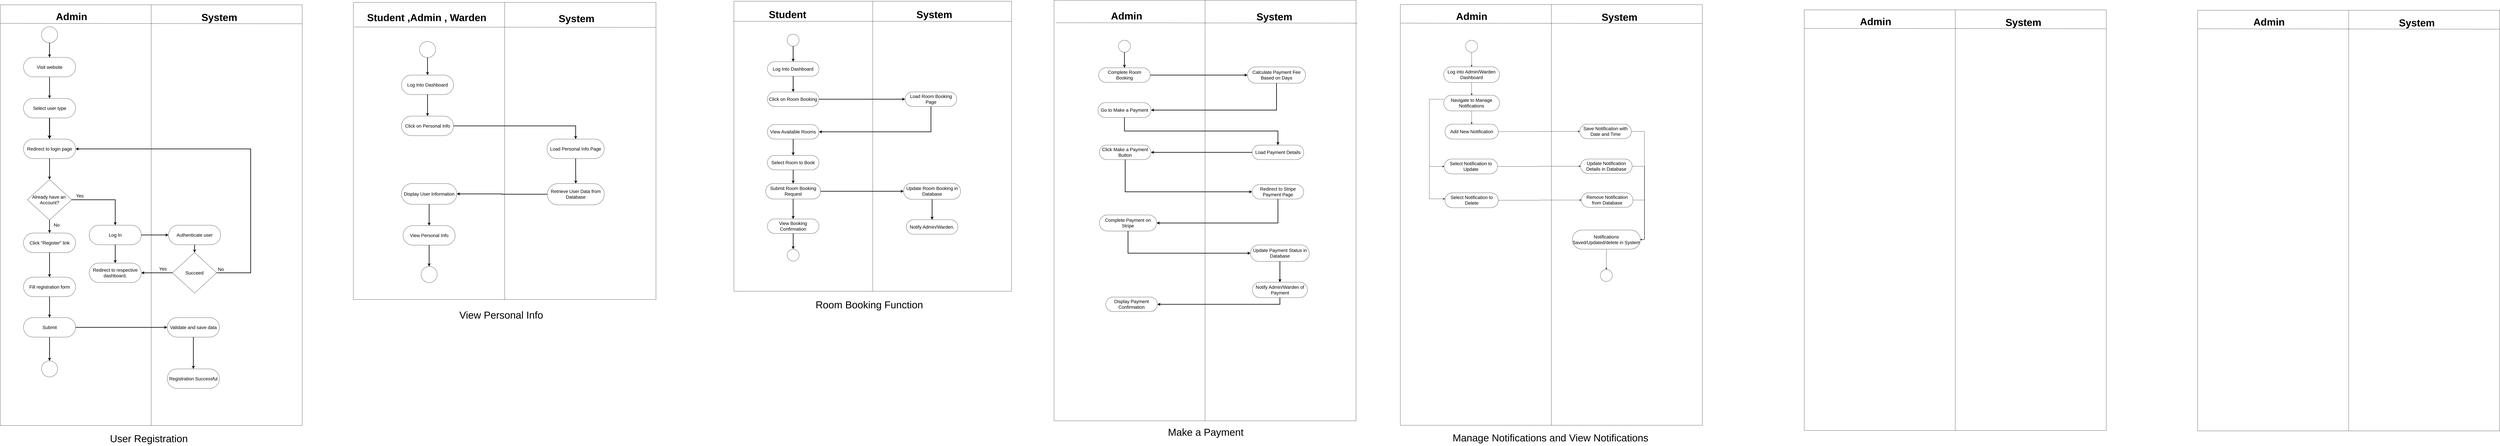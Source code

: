 <mxfile version="25.0.3">
  <diagram name="Page-1" id="a8UAsYUJJ_rxlhREEHtc">
    <mxGraphModel dx="2509" dy="1344" grid="0" gridSize="10" guides="1" tooltips="1" connect="1" arrows="1" fold="1" page="1" pageScale="1" pageWidth="2339" pageHeight="3300" math="0" shadow="0">
      <root>
        <mxCell id="0" />
        <mxCell id="1" parent="0" />
        <mxCell id="IPqHcb7CeHi4oXEtAHNm-1" value="" style="rounded=0;whiteSpace=wrap;html=1;" vertex="1" parent="1">
          <mxGeometry x="77" y="94" width="1500" height="2090" as="geometry" />
        </mxCell>
        <mxCell id="IPqHcb7CeHi4oXEtAHNm-18" style="edgeStyle=orthogonalEdgeStyle;rounded=0;orthogonalLoop=1;jettySize=auto;html=1;strokeWidth=3;" edge="1" parent="1" source="IPqHcb7CeHi4oXEtAHNm-6" target="IPqHcb7CeHi4oXEtAHNm-7">
          <mxGeometry relative="1" as="geometry" />
        </mxCell>
        <mxCell id="IPqHcb7CeHi4oXEtAHNm-6" value="" style="ellipse;whiteSpace=wrap;html=1;aspect=fixed;fillColor=#FFFFFF;" vertex="1" parent="1">
          <mxGeometry x="282" y="203" width="80" height="80" as="geometry" />
        </mxCell>
        <mxCell id="IPqHcb7CeHi4oXEtAHNm-19" style="edgeStyle=orthogonalEdgeStyle;rounded=0;orthogonalLoop=1;jettySize=auto;html=1;strokeWidth=3;" edge="1" parent="1" source="IPqHcb7CeHi4oXEtAHNm-7" target="IPqHcb7CeHi4oXEtAHNm-8">
          <mxGeometry relative="1" as="geometry" />
        </mxCell>
        <mxCell id="IPqHcb7CeHi4oXEtAHNm-7" value="&lt;font style=&quot;font-size: 23px;&quot;&gt;Visit website&lt;/font&gt;" style="html=1;dashed=0;whiteSpace=wrap;shape=mxgraph.dfd.start" vertex="1" parent="1">
          <mxGeometry x="192.67" y="355" width="258.67" height="97" as="geometry" />
        </mxCell>
        <mxCell id="IPqHcb7CeHi4oXEtAHNm-20" style="edgeStyle=orthogonalEdgeStyle;rounded=0;orthogonalLoop=1;jettySize=auto;html=1;strokeWidth=4;" edge="1" parent="1" source="IPqHcb7CeHi4oXEtAHNm-8" target="IPqHcb7CeHi4oXEtAHNm-9">
          <mxGeometry relative="1" as="geometry" />
        </mxCell>
        <mxCell id="IPqHcb7CeHi4oXEtAHNm-8" value="&lt;font style=&quot;font-size: 23px;&quot;&gt;Select user type&lt;/font&gt;" style="html=1;dashed=0;whiteSpace=wrap;shape=mxgraph.dfd.start" vertex="1" parent="1">
          <mxGeometry x="192.67" y="559" width="258.67" height="97" as="geometry" />
        </mxCell>
        <mxCell id="IPqHcb7CeHi4oXEtAHNm-27" style="edgeStyle=orthogonalEdgeStyle;rounded=0;orthogonalLoop=1;jettySize=auto;html=1;strokeWidth=3;" edge="1" parent="1" source="IPqHcb7CeHi4oXEtAHNm-9" target="IPqHcb7CeHi4oXEtAHNm-13">
          <mxGeometry relative="1" as="geometry" />
        </mxCell>
        <mxCell id="IPqHcb7CeHi4oXEtAHNm-9" value="&lt;font style=&quot;font-size: 23px;&quot;&gt;Redirect to login page&lt;/font&gt;" style="html=1;dashed=0;whiteSpace=wrap;shape=mxgraph.dfd.start" vertex="1" parent="1">
          <mxGeometry x="192.67" y="761" width="258.67" height="97" as="geometry" />
        </mxCell>
        <mxCell id="IPqHcb7CeHi4oXEtAHNm-28" style="edgeStyle=orthogonalEdgeStyle;rounded=0;orthogonalLoop=1;jettySize=auto;html=1;strokeWidth=3;" edge="1" parent="1" source="IPqHcb7CeHi4oXEtAHNm-10" target="IPqHcb7CeHi4oXEtAHNm-11">
          <mxGeometry relative="1" as="geometry" />
        </mxCell>
        <mxCell id="IPqHcb7CeHi4oXEtAHNm-10" value="&lt;font style=&quot;font-size: 23px;&quot;&gt;Click &quot;Register&quot; link&lt;/font&gt;" style="html=1;dashed=0;whiteSpace=wrap;shape=mxgraph.dfd.start" vertex="1" parent="1">
          <mxGeometry x="192.67" y="1228" width="258.67" height="97" as="geometry" />
        </mxCell>
        <mxCell id="IPqHcb7CeHi4oXEtAHNm-29" style="edgeStyle=orthogonalEdgeStyle;rounded=0;orthogonalLoop=1;jettySize=auto;html=1;strokeWidth=3;" edge="1" parent="1" source="IPqHcb7CeHi4oXEtAHNm-11" target="IPqHcb7CeHi4oXEtAHNm-12">
          <mxGeometry relative="1" as="geometry" />
        </mxCell>
        <mxCell id="IPqHcb7CeHi4oXEtAHNm-11" value="&lt;font style=&quot;font-size: 23px;&quot;&gt;Fill registration form&lt;/font&gt;" style="html=1;dashed=0;whiteSpace=wrap;shape=mxgraph.dfd.start" vertex="1" parent="1">
          <mxGeometry x="192.67" y="1447" width="258.67" height="97" as="geometry" />
        </mxCell>
        <mxCell id="IPqHcb7CeHi4oXEtAHNm-30" style="edgeStyle=orthogonalEdgeStyle;rounded=0;orthogonalLoop=1;jettySize=auto;html=1;strokeWidth=3;" edge="1" parent="1" source="IPqHcb7CeHi4oXEtAHNm-12" target="IPqHcb7CeHi4oXEtAHNm-14">
          <mxGeometry relative="1" as="geometry" />
        </mxCell>
        <mxCell id="IPqHcb7CeHi4oXEtAHNm-48" style="edgeStyle=orthogonalEdgeStyle;rounded=0;orthogonalLoop=1;jettySize=auto;html=1;strokeWidth=3;" edge="1" parent="1" source="IPqHcb7CeHi4oXEtAHNm-12" target="IPqHcb7CeHi4oXEtAHNm-47">
          <mxGeometry relative="1" as="geometry" />
        </mxCell>
        <mxCell id="IPqHcb7CeHi4oXEtAHNm-12" value="&lt;font style=&quot;font-size: 23px;&quot;&gt;Submit&lt;/font&gt;" style="html=1;dashed=0;whiteSpace=wrap;shape=mxgraph.dfd.start" vertex="1" parent="1">
          <mxGeometry x="192.67" y="1648" width="258.67" height="97" as="geometry" />
        </mxCell>
        <mxCell id="IPqHcb7CeHi4oXEtAHNm-25" style="edgeStyle=orthogonalEdgeStyle;rounded=0;orthogonalLoop=1;jettySize=auto;html=1;strokeWidth=3;" edge="1" parent="1" source="IPqHcb7CeHi4oXEtAHNm-13" target="IPqHcb7CeHi4oXEtAHNm-10">
          <mxGeometry relative="1" as="geometry" />
        </mxCell>
        <mxCell id="IPqHcb7CeHi4oXEtAHNm-13" value="&lt;font style=&quot;font-size: 23px;&quot;&gt;Already have an&amp;nbsp;&lt;/font&gt;&lt;div&gt;&lt;font style=&quot;font-size: 23px;&quot;&gt;Account?&lt;/font&gt;&lt;/div&gt;" style="rhombus;whiteSpace=wrap;html=1;" vertex="1" parent="1">
          <mxGeometry x="212.0" y="962" width="220" height="201" as="geometry" />
        </mxCell>
        <mxCell id="IPqHcb7CeHi4oXEtAHNm-32" style="edgeStyle=orthogonalEdgeStyle;rounded=0;orthogonalLoop=1;jettySize=auto;html=1;strokeWidth=3;" edge="1" parent="1" source="IPqHcb7CeHi4oXEtAHNm-14" target="IPqHcb7CeHi4oXEtAHNm-31">
          <mxGeometry relative="1" as="geometry" />
        </mxCell>
        <mxCell id="IPqHcb7CeHi4oXEtAHNm-14" value="&lt;font style=&quot;font-size: 23px;&quot;&gt;Validate and save data&lt;/font&gt;" style="html=1;dashed=0;whiteSpace=wrap;shape=mxgraph.dfd.start" vertex="1" parent="1">
          <mxGeometry x="907" y="1648" width="258.67" height="97" as="geometry" />
        </mxCell>
        <mxCell id="IPqHcb7CeHi4oXEtAHNm-39" style="edgeStyle=orthogonalEdgeStyle;rounded=0;orthogonalLoop=1;jettySize=auto;html=1;strokeWidth=3;" edge="1" parent="1" source="IPqHcb7CeHi4oXEtAHNm-16" target="IPqHcb7CeHi4oXEtAHNm-37">
          <mxGeometry relative="1" as="geometry">
            <Array as="points">
              <mxPoint x="1155" y="1280" />
              <mxPoint x="1121" y="1280" />
            </Array>
          </mxGeometry>
        </mxCell>
        <mxCell id="IPqHcb7CeHi4oXEtAHNm-16" value="&lt;font style=&quot;font-size: 23px;&quot;&gt;Authenticate user&lt;/font&gt;" style="html=1;dashed=0;whiteSpace=wrap;shape=mxgraph.dfd.start" vertex="1" parent="1">
          <mxGeometry x="913" y="1189" width="258.67" height="97" as="geometry" />
        </mxCell>
        <mxCell id="IPqHcb7CeHi4oXEtAHNm-17" value="&lt;font style=&quot;font-size: 23px;&quot;&gt;Redirect to respective dashboard.&lt;/font&gt;" style="html=1;dashed=0;whiteSpace=wrap;shape=mxgraph.dfd.start" vertex="1" parent="1">
          <mxGeometry x="519" y="1377" width="258.67" height="97" as="geometry" />
        </mxCell>
        <mxCell id="IPqHcb7CeHi4oXEtAHNm-34" style="edgeStyle=orthogonalEdgeStyle;rounded=0;orthogonalLoop=1;jettySize=auto;html=1;strokeWidth=3;" edge="1" parent="1" source="IPqHcb7CeHi4oXEtAHNm-23" target="IPqHcb7CeHi4oXEtAHNm-17">
          <mxGeometry relative="1" as="geometry" />
        </mxCell>
        <mxCell id="IPqHcb7CeHi4oXEtAHNm-35" style="edgeStyle=orthogonalEdgeStyle;rounded=0;orthogonalLoop=1;jettySize=auto;html=1;strokeWidth=3;" edge="1" parent="1" source="IPqHcb7CeHi4oXEtAHNm-23" target="IPqHcb7CeHi4oXEtAHNm-16">
          <mxGeometry relative="1" as="geometry" />
        </mxCell>
        <mxCell id="IPqHcb7CeHi4oXEtAHNm-23" value="&lt;font style=&quot;font-size: 23px;&quot;&gt;Log In&lt;/font&gt;" style="html=1;dashed=0;whiteSpace=wrap;shape=mxgraph.dfd.start" vertex="1" parent="1">
          <mxGeometry x="519" y="1189" width="258.67" height="97" as="geometry" />
        </mxCell>
        <mxCell id="IPqHcb7CeHi4oXEtAHNm-26" style="edgeStyle=orthogonalEdgeStyle;rounded=0;orthogonalLoop=1;jettySize=auto;html=1;entryX=0.5;entryY=0.5;entryDx=0;entryDy=-48.5;entryPerimeter=0;strokeWidth=3;" edge="1" parent="1" source="IPqHcb7CeHi4oXEtAHNm-13" target="IPqHcb7CeHi4oXEtAHNm-23">
          <mxGeometry relative="1" as="geometry" />
        </mxCell>
        <mxCell id="IPqHcb7CeHi4oXEtAHNm-31" value="&lt;font style=&quot;font-size: 23px;&quot;&gt;Registration Successful&lt;/font&gt;" style="html=1;dashed=0;whiteSpace=wrap;shape=mxgraph.dfd.start" vertex="1" parent="1">
          <mxGeometry x="907" y="1903" width="258.67" height="97" as="geometry" />
        </mxCell>
        <mxCell id="IPqHcb7CeHi4oXEtAHNm-38" style="edgeStyle=orthogonalEdgeStyle;rounded=0;orthogonalLoop=1;jettySize=auto;html=1;strokeWidth=3;" edge="1" parent="1" source="IPqHcb7CeHi4oXEtAHNm-37" target="IPqHcb7CeHi4oXEtAHNm-17">
          <mxGeometry relative="1" as="geometry" />
        </mxCell>
        <mxCell id="IPqHcb7CeHi4oXEtAHNm-37" value="&lt;font style=&quot;font-size: 23px;&quot;&gt;Succeed&lt;/font&gt;" style="rhombus;whiteSpace=wrap;html=1;" vertex="1" parent="1">
          <mxGeometry x="932.33" y="1325" width="220" height="201" as="geometry" />
        </mxCell>
        <mxCell id="IPqHcb7CeHi4oXEtAHNm-40" style="edgeStyle=orthogonalEdgeStyle;rounded=0;orthogonalLoop=1;jettySize=auto;html=1;strokeWidth=3;" edge="1" parent="1" source="IPqHcb7CeHi4oXEtAHNm-37" target="IPqHcb7CeHi4oXEtAHNm-9">
          <mxGeometry relative="1" as="geometry">
            <Array as="points">
              <mxPoint x="1321" y="1426" />
              <mxPoint x="1321" y="810" />
            </Array>
          </mxGeometry>
        </mxCell>
        <mxCell id="IPqHcb7CeHi4oXEtAHNm-42" value="" style="endArrow=none;html=1;rounded=0;exitX=0.5;exitY=1;exitDx=0;exitDy=0;entryX=0.5;entryY=0;entryDx=0;entryDy=0;" edge="1" parent="1" source="IPqHcb7CeHi4oXEtAHNm-1" target="IPqHcb7CeHi4oXEtAHNm-1">
          <mxGeometry width="50" height="50" relative="1" as="geometry">
            <mxPoint x="843" y="1076" as="sourcePoint" />
            <mxPoint x="893" y="1026" as="targetPoint" />
          </mxGeometry>
        </mxCell>
        <mxCell id="IPqHcb7CeHi4oXEtAHNm-45" value="&lt;font style=&quot;font-size: 50px;&quot;&gt;&lt;b&gt;Admin&lt;/b&gt;&lt;/font&gt;" style="text;html=1;align=center;verticalAlign=middle;resizable=0;points=[];autosize=1;strokeColor=none;fillColor=none;" vertex="1" parent="1">
          <mxGeometry x="344" y="116" width="174" height="72" as="geometry" />
        </mxCell>
        <mxCell id="IPqHcb7CeHi4oXEtAHNm-46" value="&lt;span style=&quot;font-size: 50px;&quot;&gt;&lt;b&gt;System&lt;/b&gt;&lt;/span&gt;" style="text;html=1;align=center;verticalAlign=middle;resizable=0;points=[];autosize=1;strokeColor=none;fillColor=none;" vertex="1" parent="1">
          <mxGeometry x="1067" y="120" width="196" height="72" as="geometry" />
        </mxCell>
        <mxCell id="IPqHcb7CeHi4oXEtAHNm-47" value="" style="ellipse;whiteSpace=wrap;html=1;aspect=fixed;fillColor=#FFFFFF;" vertex="1" parent="1">
          <mxGeometry x="282" y="1863" width="80" height="80" as="geometry" />
        </mxCell>
        <mxCell id="IPqHcb7CeHi4oXEtAHNm-50" value="" style="endArrow=none;html=1;rounded=0;" edge="1" parent="1">
          <mxGeometry width="50" height="50" relative="1" as="geometry">
            <mxPoint x="79" y="186" as="sourcePoint" />
            <mxPoint x="1576" y="188" as="targetPoint" />
          </mxGeometry>
        </mxCell>
        <mxCell id="IPqHcb7CeHi4oXEtAHNm-51" value="&lt;font style=&quot;font-size: 23px;&quot;&gt;Yes&lt;/font&gt;" style="text;html=1;align=center;verticalAlign=middle;resizable=0;points=[];autosize=1;strokeColor=none;fillColor=none;" vertex="1" parent="1">
          <mxGeometry x="444" y="1023" width="56" height="40" as="geometry" />
        </mxCell>
        <mxCell id="IPqHcb7CeHi4oXEtAHNm-52" value="&lt;span style=&quot;font-size: 23px;&quot;&gt;No&lt;/span&gt;" style="text;html=1;align=center;verticalAlign=middle;resizable=0;points=[];autosize=1;strokeColor=none;fillColor=none;" vertex="1" parent="1">
          <mxGeometry x="333" y="1168" width="47" height="40" as="geometry" />
        </mxCell>
        <mxCell id="IPqHcb7CeHi4oXEtAHNm-53" value="&lt;font style=&quot;font-size: 23px;&quot;&gt;Yes&lt;/font&gt;" style="text;html=1;align=center;verticalAlign=middle;resizable=0;points=[];autosize=1;strokeColor=none;fillColor=none;" vertex="1" parent="1">
          <mxGeometry x="857" y="1386" width="56" height="40" as="geometry" />
        </mxCell>
        <mxCell id="IPqHcb7CeHi4oXEtAHNm-54" value="&lt;span style=&quot;font-size: 23px;&quot;&gt;No&lt;/span&gt;" style="text;html=1;align=center;verticalAlign=middle;resizable=0;points=[];autosize=1;strokeColor=none;fillColor=none;" vertex="1" parent="1">
          <mxGeometry x="1149" y="1388" width="47" height="40" as="geometry" />
        </mxCell>
        <mxCell id="IPqHcb7CeHi4oXEtAHNm-63" value="" style="group" vertex="1" connectable="0" parent="1">
          <mxGeometry x="3638" y="87" width="1485" height="1552" as="geometry" />
        </mxCell>
        <mxCell id="IPqHcb7CeHi4oXEtAHNm-64" value="" style="rounded=0;whiteSpace=wrap;html=1;" vertex="1" parent="IPqHcb7CeHi4oXEtAHNm-63">
          <mxGeometry x="83" y="-11" width="1379" height="1441.22" as="geometry" />
        </mxCell>
        <mxCell id="IPqHcb7CeHi4oXEtAHNm-65" value="" style="endArrow=none;html=1;rounded=0;exitX=0.5;exitY=1;exitDx=0;exitDy=0;entryX=0.5;entryY=0;entryDx=0;entryDy=0;" edge="1" parent="IPqHcb7CeHi4oXEtAHNm-63" source="IPqHcb7CeHi4oXEtAHNm-64" target="IPqHcb7CeHi4oXEtAHNm-64">
          <mxGeometry width="50" height="50" relative="1" as="geometry">
            <mxPoint x="758.34" y="729.217" as="sourcePoint" />
            <mxPoint x="807.84" y="692.088" as="targetPoint" />
          </mxGeometry>
        </mxCell>
        <mxCell id="IPqHcb7CeHi4oXEtAHNm-66" value="&lt;span style=&quot;font-size: 50px;&quot;&gt;&lt;b&gt;Student&lt;/b&gt;&lt;/span&gt;" style="text;html=1;align=center;verticalAlign=middle;resizable=0;points=[];autosize=1;strokeColor=none;fillColor=none;" vertex="1" parent="IPqHcb7CeHi4oXEtAHNm-63">
          <mxGeometry x="247.35" y="19.311" width="204" height="72" as="geometry" />
        </mxCell>
        <mxCell id="IPqHcb7CeHi4oXEtAHNm-67" value="&lt;span style=&quot;font-size: 50px;&quot;&gt;&lt;b&gt;System&lt;/b&gt;&lt;/span&gt;" style="text;html=1;align=center;verticalAlign=middle;resizable=0;points=[];autosize=1;strokeColor=none;fillColor=none;" vertex="1" parent="IPqHcb7CeHi4oXEtAHNm-63">
          <mxGeometry x="980.1" y="19.307" width="196" height="72" as="geometry" />
        </mxCell>
        <mxCell id="IPqHcb7CeHi4oXEtAHNm-68" value="" style="endArrow=none;html=1;rounded=0;" edge="1" parent="IPqHcb7CeHi4oXEtAHNm-63">
          <mxGeometry width="50" height="50" relative="1" as="geometry">
            <mxPoint x="82" y="89" as="sourcePoint" />
            <mxPoint x="1461" y="89" as="targetPoint" />
          </mxGeometry>
        </mxCell>
        <mxCell id="IPqHcb7CeHi4oXEtAHNm-89" style="edgeStyle=orthogonalEdgeStyle;rounded=0;orthogonalLoop=1;jettySize=auto;html=1;strokeWidth=3;" edge="1" parent="IPqHcb7CeHi4oXEtAHNm-63" source="IPqHcb7CeHi4oXEtAHNm-87" target="IPqHcb7CeHi4oXEtAHNm-88">
          <mxGeometry relative="1" as="geometry" />
        </mxCell>
        <mxCell id="IPqHcb7CeHi4oXEtAHNm-87" value="" style="ellipse;whiteSpace=wrap;html=1;aspect=fixed;fillColor=#FFFFFF;" vertex="1" parent="IPqHcb7CeHi4oXEtAHNm-63">
          <mxGeometry x="347.49" y="152.972" width="59.407" height="59.407" as="geometry" />
        </mxCell>
        <mxCell id="IPqHcb7CeHi4oXEtAHNm-91" style="edgeStyle=orthogonalEdgeStyle;rounded=0;orthogonalLoop=1;jettySize=auto;html=1;strokeWidth=3;" edge="1" parent="IPqHcb7CeHi4oXEtAHNm-63" source="IPqHcb7CeHi4oXEtAHNm-88" target="IPqHcb7CeHi4oXEtAHNm-90">
          <mxGeometry relative="1" as="geometry" />
        </mxCell>
        <mxCell id="IPqHcb7CeHi4oXEtAHNm-88" value="&lt;font style=&quot;font-size: 23px;&quot;&gt;Log Into Dashboard&lt;/font&gt;" style="html=1;dashed=0;whiteSpace=wrap;shape=mxgraph.dfd.start" vertex="1" parent="IPqHcb7CeHi4oXEtAHNm-63">
          <mxGeometry x="249.332" y="289.608" width="256.083" height="72.031" as="geometry" />
        </mxCell>
        <mxCell id="IPqHcb7CeHi4oXEtAHNm-118" style="edgeStyle=orthogonalEdgeStyle;rounded=0;orthogonalLoop=1;jettySize=auto;html=1;strokeWidth=3;" edge="1" parent="IPqHcb7CeHi4oXEtAHNm-63" source="IPqHcb7CeHi4oXEtAHNm-90" target="IPqHcb7CeHi4oXEtAHNm-92">
          <mxGeometry relative="1" as="geometry" />
        </mxCell>
        <mxCell id="IPqHcb7CeHi4oXEtAHNm-90" value="&lt;font style=&quot;font-size: 23px;&quot;&gt;Click on Room Booking&lt;/font&gt;" style="html=1;dashed=0;whiteSpace=wrap;shape=mxgraph.dfd.start" vertex="1" parent="IPqHcb7CeHi4oXEtAHNm-63">
          <mxGeometry x="249.15" y="439.91" width="256.083" height="72.031" as="geometry" />
        </mxCell>
        <mxCell id="IPqHcb7CeHi4oXEtAHNm-119" style="edgeStyle=orthogonalEdgeStyle;rounded=0;orthogonalLoop=1;jettySize=auto;html=1;strokeWidth=3;" edge="1" parent="IPqHcb7CeHi4oXEtAHNm-63" source="IPqHcb7CeHi4oXEtAHNm-92" target="IPqHcb7CeHi4oXEtAHNm-94">
          <mxGeometry relative="1" as="geometry">
            <Array as="points">
              <mxPoint x="1062" y="638" />
            </Array>
          </mxGeometry>
        </mxCell>
        <mxCell id="IPqHcb7CeHi4oXEtAHNm-92" value="&lt;font style=&quot;font-size: 23px;&quot;&gt;Load Room Booking Page&lt;/font&gt;" style="html=1;dashed=0;whiteSpace=wrap;shape=mxgraph.dfd.start" vertex="1" parent="IPqHcb7CeHi4oXEtAHNm-63">
          <mxGeometry x="933.57" y="439.909" width="256.083" height="72.031" as="geometry" />
        </mxCell>
        <mxCell id="IPqHcb7CeHi4oXEtAHNm-122" style="edgeStyle=orthogonalEdgeStyle;rounded=0;orthogonalLoop=1;jettySize=auto;html=1;strokeWidth=3;" edge="1" parent="IPqHcb7CeHi4oXEtAHNm-63" source="IPqHcb7CeHi4oXEtAHNm-94" target="IPqHcb7CeHi4oXEtAHNm-95">
          <mxGeometry relative="1" as="geometry" />
        </mxCell>
        <mxCell id="IPqHcb7CeHi4oXEtAHNm-94" value="&lt;font style=&quot;font-size: 23px;&quot;&gt;View Available Rooms&lt;/font&gt;" style="html=1;dashed=0;whiteSpace=wrap;shape=mxgraph.dfd.start" vertex="1" parent="IPqHcb7CeHi4oXEtAHNm-63">
          <mxGeometry x="249.15" y="601.997" width="256.083" height="72.031" as="geometry" />
        </mxCell>
        <mxCell id="IPqHcb7CeHi4oXEtAHNm-123" style="edgeStyle=orthogonalEdgeStyle;rounded=0;orthogonalLoop=1;jettySize=auto;html=1;strokeWidth=3;" edge="1" parent="IPqHcb7CeHi4oXEtAHNm-63" source="IPqHcb7CeHi4oXEtAHNm-95" target="IPqHcb7CeHi4oXEtAHNm-111">
          <mxGeometry relative="1" as="geometry" />
        </mxCell>
        <mxCell id="IPqHcb7CeHi4oXEtAHNm-95" value="&lt;font style=&quot;font-size: 23px;&quot;&gt;Select Room to Book&lt;/font&gt;" style="html=1;dashed=0;whiteSpace=wrap;shape=mxgraph.dfd.start" vertex="1" parent="IPqHcb7CeHi4oXEtAHNm-63">
          <mxGeometry x="249.33" y="754.996" width="256.083" height="72.031" as="geometry" />
        </mxCell>
        <mxCell id="IPqHcb7CeHi4oXEtAHNm-124" style="edgeStyle=orthogonalEdgeStyle;rounded=0;orthogonalLoop=1;jettySize=auto;html=1;strokeWidth=3;" edge="1" parent="IPqHcb7CeHi4oXEtAHNm-63" source="IPqHcb7CeHi4oXEtAHNm-111" target="IPqHcb7CeHi4oXEtAHNm-112">
          <mxGeometry relative="1" as="geometry" />
        </mxCell>
        <mxCell id="IPqHcb7CeHi4oXEtAHNm-129" style="edgeStyle=orthogonalEdgeStyle;rounded=0;orthogonalLoop=1;jettySize=auto;html=1;strokeWidth=3;" edge="1" parent="IPqHcb7CeHi4oXEtAHNm-63" source="IPqHcb7CeHi4oXEtAHNm-111" target="IPqHcb7CeHi4oXEtAHNm-116">
          <mxGeometry relative="1" as="geometry" />
        </mxCell>
        <mxCell id="IPqHcb7CeHi4oXEtAHNm-111" value="&lt;font style=&quot;font-size: 23px;&quot;&gt;Submit Room Booking Request&lt;/font&gt;" style="html=1;dashed=0;whiteSpace=wrap;shape=mxgraph.dfd.start" vertex="1" parent="IPqHcb7CeHi4oXEtAHNm-63">
          <mxGeometry x="240.73" y="895.002" width="272.923" height="76.763" as="geometry" />
        </mxCell>
        <mxCell id="IPqHcb7CeHi4oXEtAHNm-125" style="edgeStyle=orthogonalEdgeStyle;rounded=0;orthogonalLoop=1;jettySize=auto;html=1;strokeWidth=3;" edge="1" parent="IPqHcb7CeHi4oXEtAHNm-63" source="IPqHcb7CeHi4oXEtAHNm-112" target="IPqHcb7CeHi4oXEtAHNm-115">
          <mxGeometry relative="1" as="geometry" />
        </mxCell>
        <mxCell id="IPqHcb7CeHi4oXEtAHNm-112" value="&lt;font style=&quot;font-size: 23px;&quot;&gt;Update Room Booking in Database&lt;/font&gt;" style="html=1;dashed=0;whiteSpace=wrap;shape=mxgraph.dfd.start" vertex="1" parent="IPqHcb7CeHi4oXEtAHNm-63">
          <mxGeometry x="925.995" y="893.614" width="282.823" height="79.549" as="geometry" />
        </mxCell>
        <mxCell id="IPqHcb7CeHi4oXEtAHNm-115" value="&lt;font style=&quot;font-size: 23px;&quot;&gt;Notify Admin/Warden.&lt;/font&gt;" style="html=1;dashed=0;whiteSpace=wrap;shape=mxgraph.dfd.start" vertex="1" parent="IPqHcb7CeHi4oXEtAHNm-63">
          <mxGeometry x="939.37" y="1074.686" width="256.083" height="72.031" as="geometry" />
        </mxCell>
        <mxCell id="IPqHcb7CeHi4oXEtAHNm-127" style="edgeStyle=orthogonalEdgeStyle;rounded=0;orthogonalLoop=1;jettySize=auto;html=1;strokeWidth=3;" edge="1" parent="IPqHcb7CeHi4oXEtAHNm-63" source="IPqHcb7CeHi4oXEtAHNm-116" target="IPqHcb7CeHi4oXEtAHNm-117">
          <mxGeometry relative="1" as="geometry" />
        </mxCell>
        <mxCell id="IPqHcb7CeHi4oXEtAHNm-116" value="&lt;font style=&quot;font-size: 23px;&quot;&gt;View Booking Confirmation&lt;/font&gt;" style="html=1;dashed=0;whiteSpace=wrap;shape=mxgraph.dfd.start" vertex="1" parent="IPqHcb7CeHi4oXEtAHNm-63">
          <mxGeometry x="249.335" y="1071.004" width="256.083" height="72.031" as="geometry" />
        </mxCell>
        <mxCell id="IPqHcb7CeHi4oXEtAHNm-117" value="" style="ellipse;whiteSpace=wrap;html=1;aspect=fixed;fillColor=#FFFFFF;" vertex="1" parent="IPqHcb7CeHi4oXEtAHNm-63">
          <mxGeometry x="347.669" y="1221.004" width="59.407" height="59.407" as="geometry" />
        </mxCell>
        <mxCell id="IPqHcb7CeHi4oXEtAHNm-131" value="&lt;font style=&quot;font-size: 50px;&quot;&gt;Room Booking Function&lt;/font&gt;" style="text;html=1;align=center;verticalAlign=middle;resizable=0;points=[];autosize=1;strokeColor=none;fillColor=none;" vertex="1" parent="IPqHcb7CeHi4oXEtAHNm-63">
          <mxGeometry x="479" y="1461" width="552" height="72" as="geometry" />
        </mxCell>
        <mxCell id="IPqHcb7CeHi4oXEtAHNm-56" value="" style="rounded=0;whiteSpace=wrap;html=1;" vertex="1" parent="1">
          <mxGeometry x="1831" y="82" width="1503" height="1476" as="geometry" />
        </mxCell>
        <mxCell id="IPqHcb7CeHi4oXEtAHNm-57" value="" style="endArrow=none;html=1;rounded=0;exitX=0.5;exitY=1;exitDx=0;exitDy=0;entryX=0.5;entryY=0;entryDx=0;entryDy=0;" edge="1" parent="1" source="IPqHcb7CeHi4oXEtAHNm-56" target="IPqHcb7CeHi4oXEtAHNm-56">
          <mxGeometry width="50" height="50" relative="1" as="geometry">
            <mxPoint x="2600" y="1108" as="sourcePoint" />
            <mxPoint x="2650" y="1058" as="targetPoint" />
          </mxGeometry>
        </mxCell>
        <mxCell id="IPqHcb7CeHi4oXEtAHNm-58" value="&lt;font style=&quot;font-size: 50px;&quot;&gt;&lt;b&gt;Student ,Admin , Warden&lt;/b&gt;&lt;/font&gt;" style="text;html=1;align=center;verticalAlign=middle;resizable=0;points=[];autosize=1;strokeColor=none;fillColor=none;" vertex="1" parent="1">
          <mxGeometry x="1889" y="121" width="611" height="72" as="geometry" />
        </mxCell>
        <mxCell id="IPqHcb7CeHi4oXEtAHNm-59" value="&lt;span style=&quot;font-size: 50px;&quot;&gt;&lt;b&gt;System&lt;/b&gt;&lt;/span&gt;" style="text;html=1;align=center;verticalAlign=middle;resizable=0;points=[];autosize=1;strokeColor=none;fillColor=none;" vertex="1" parent="1">
          <mxGeometry x="2841" y="126" width="196" height="72" as="geometry" />
        </mxCell>
        <mxCell id="IPqHcb7CeHi4oXEtAHNm-60" value="" style="endArrow=none;html=1;rounded=0;" edge="1" parent="1">
          <mxGeometry width="50" height="50" relative="1" as="geometry">
            <mxPoint x="1835.5" y="204" as="sourcePoint" />
            <mxPoint x="3332.5" y="206" as="targetPoint" />
          </mxGeometry>
        </mxCell>
        <mxCell id="IPqHcb7CeHi4oXEtAHNm-71" style="edgeStyle=orthogonalEdgeStyle;rounded=0;orthogonalLoop=1;jettySize=auto;html=1;strokeWidth=3;" edge="1" parent="1" source="IPqHcb7CeHi4oXEtAHNm-69" target="IPqHcb7CeHi4oXEtAHNm-70">
          <mxGeometry relative="1" as="geometry" />
        </mxCell>
        <mxCell id="IPqHcb7CeHi4oXEtAHNm-69" value="" style="ellipse;whiteSpace=wrap;html=1;aspect=fixed;fillColor=#FFFFFF;" vertex="1" parent="1">
          <mxGeometry x="2159.34" y="276" width="80" height="80" as="geometry" />
        </mxCell>
        <mxCell id="IPqHcb7CeHi4oXEtAHNm-73" style="edgeStyle=orthogonalEdgeStyle;rounded=0;orthogonalLoop=1;jettySize=auto;html=1;strokeWidth=3;" edge="1" parent="1" source="IPqHcb7CeHi4oXEtAHNm-70" target="IPqHcb7CeHi4oXEtAHNm-72">
          <mxGeometry relative="1" as="geometry" />
        </mxCell>
        <mxCell id="IPqHcb7CeHi4oXEtAHNm-70" value="&lt;font style=&quot;font-size: 23px;&quot;&gt;Log Into Dashboard&lt;/font&gt;" style="html=1;dashed=0;whiteSpace=wrap;shape=mxgraph.dfd.start" vertex="1" parent="1">
          <mxGeometry x="2070" y="443" width="258.67" height="97" as="geometry" />
        </mxCell>
        <mxCell id="IPqHcb7CeHi4oXEtAHNm-75" style="edgeStyle=orthogonalEdgeStyle;rounded=0;orthogonalLoop=1;jettySize=auto;html=1;strokeWidth=3;" edge="1" parent="1" source="IPqHcb7CeHi4oXEtAHNm-72" target="IPqHcb7CeHi4oXEtAHNm-74">
          <mxGeometry relative="1" as="geometry" />
        </mxCell>
        <mxCell id="IPqHcb7CeHi4oXEtAHNm-72" value="&lt;font style=&quot;font-size: 23px;&quot;&gt;Click on Personal Info&lt;/font&gt;" style="html=1;dashed=0;whiteSpace=wrap;shape=mxgraph.dfd.start" vertex="1" parent="1">
          <mxGeometry x="2070" y="647" width="258.67" height="97" as="geometry" />
        </mxCell>
        <mxCell id="IPqHcb7CeHi4oXEtAHNm-85" style="edgeStyle=orthogonalEdgeStyle;rounded=0;orthogonalLoop=1;jettySize=auto;html=1;strokeWidth=3;" edge="1" parent="1" source="IPqHcb7CeHi4oXEtAHNm-74" target="IPqHcb7CeHi4oXEtAHNm-79">
          <mxGeometry relative="1" as="geometry" />
        </mxCell>
        <mxCell id="IPqHcb7CeHi4oXEtAHNm-74" value="&lt;font style=&quot;font-size: 23px;&quot;&gt;Load Personal Info Page&lt;/font&gt;" style="html=1;dashed=0;whiteSpace=wrap;shape=mxgraph.dfd.start" vertex="1" parent="1">
          <mxGeometry x="2793" y="761" width="284" height="97" as="geometry" />
        </mxCell>
        <mxCell id="IPqHcb7CeHi4oXEtAHNm-79" value="&lt;font style=&quot;font-size: 23px;&quot;&gt;Retrieve User Data from Database&lt;/font&gt;" style="html=1;dashed=0;whiteSpace=wrap;shape=mxgraph.dfd.start" vertex="1" parent="1">
          <mxGeometry x="2794.33" y="982" width="282.67" height="106" as="geometry" />
        </mxCell>
        <mxCell id="IPqHcb7CeHi4oXEtAHNm-82" style="edgeStyle=orthogonalEdgeStyle;rounded=0;orthogonalLoop=1;jettySize=auto;html=1;strokeWidth=3;" edge="1" parent="1" source="IPqHcb7CeHi4oXEtAHNm-80" target="IPqHcb7CeHi4oXEtAHNm-81">
          <mxGeometry relative="1" as="geometry" />
        </mxCell>
        <mxCell id="IPqHcb7CeHi4oXEtAHNm-80" value="&lt;font style=&quot;font-size: 23px;&quot;&gt;Display User Information&lt;/font&gt;" style="html=1;dashed=0;whiteSpace=wrap;shape=mxgraph.dfd.start" vertex="1" parent="1">
          <mxGeometry x="2070" y="982" width="274.67" height="103" as="geometry" />
        </mxCell>
        <mxCell id="IPqHcb7CeHi4oXEtAHNm-84" style="edgeStyle=orthogonalEdgeStyle;rounded=0;orthogonalLoop=1;jettySize=auto;html=1;strokeWidth=3;" edge="1" parent="1" source="IPqHcb7CeHi4oXEtAHNm-81" target="IPqHcb7CeHi4oXEtAHNm-83">
          <mxGeometry relative="1" as="geometry" />
        </mxCell>
        <mxCell id="IPqHcb7CeHi4oXEtAHNm-81" value="&lt;font style=&quot;font-size: 23px;&quot;&gt;View Personal Info&lt;/font&gt;" style="html=1;dashed=0;whiteSpace=wrap;shape=mxgraph.dfd.start" vertex="1" parent="1">
          <mxGeometry x="2077.99" y="1191" width="258.67" height="97" as="geometry" />
        </mxCell>
        <mxCell id="IPqHcb7CeHi4oXEtAHNm-83" value="" style="ellipse;whiteSpace=wrap;html=1;aspect=fixed;fillColor=#FFFFFF;" vertex="1" parent="1">
          <mxGeometry x="2167.34" y="1394" width="80" height="80" as="geometry" />
        </mxCell>
        <mxCell id="IPqHcb7CeHi4oXEtAHNm-86" style="edgeStyle=orthogonalEdgeStyle;rounded=0;orthogonalLoop=1;jettySize=auto;html=1;entryX=1;entryY=0.5;entryDx=0;entryDy=0;entryPerimeter=0;strokeWidth=3;" edge="1" parent="1" source="IPqHcb7CeHi4oXEtAHNm-79" target="IPqHcb7CeHi4oXEtAHNm-80">
          <mxGeometry relative="1" as="geometry" />
        </mxCell>
        <mxCell id="IPqHcb7CeHi4oXEtAHNm-139" value="" style="group" vertex="1" connectable="0" parent="1">
          <mxGeometry x="5317" y="91" width="1500" height="2090" as="geometry" />
        </mxCell>
        <mxCell id="IPqHcb7CeHi4oXEtAHNm-133" value="" style="rounded=0;whiteSpace=wrap;html=1;" vertex="1" parent="IPqHcb7CeHi4oXEtAHNm-139">
          <mxGeometry x="-6" y="-20" width="1500" height="2090" as="geometry" />
        </mxCell>
        <mxCell id="IPqHcb7CeHi4oXEtAHNm-134" value="" style="endArrow=none;html=1;rounded=0;exitX=0.5;exitY=1;exitDx=0;exitDy=0;entryX=0.5;entryY=0;entryDx=0;entryDy=0;" edge="1" parent="IPqHcb7CeHi4oXEtAHNm-139" source="IPqHcb7CeHi4oXEtAHNm-133" target="IPqHcb7CeHi4oXEtAHNm-133">
          <mxGeometry width="50" height="50" relative="1" as="geometry">
            <mxPoint x="766" y="982" as="sourcePoint" />
            <mxPoint x="816" y="932" as="targetPoint" />
          </mxGeometry>
        </mxCell>
        <mxCell id="IPqHcb7CeHi4oXEtAHNm-135" value="&lt;font style=&quot;font-size: 50px;&quot;&gt;&lt;b&gt;Admin&lt;/b&gt;&lt;/font&gt;" style="text;html=1;align=center;verticalAlign=middle;resizable=0;points=[];autosize=1;strokeColor=none;fillColor=none;" vertex="1" parent="IPqHcb7CeHi4oXEtAHNm-139">
          <mxGeometry x="267" y="22" width="174" height="72" as="geometry" />
        </mxCell>
        <mxCell id="IPqHcb7CeHi4oXEtAHNm-136" value="&lt;span style=&quot;font-size: 50px;&quot;&gt;&lt;b&gt;System&lt;/b&gt;&lt;/span&gt;" style="text;html=1;align=center;verticalAlign=middle;resizable=0;points=[];autosize=1;strokeColor=none;fillColor=none;" vertex="1" parent="IPqHcb7CeHi4oXEtAHNm-139">
          <mxGeometry x="990" y="26" width="196" height="72" as="geometry" />
        </mxCell>
        <mxCell id="IPqHcb7CeHi4oXEtAHNm-137" value="" style="endArrow=none;html=1;rounded=0;" edge="1" parent="IPqHcb7CeHi4oXEtAHNm-139">
          <mxGeometry width="50" height="50" relative="1" as="geometry">
            <mxPoint x="2" y="92" as="sourcePoint" />
            <mxPoint x="1499" y="94" as="targetPoint" />
          </mxGeometry>
        </mxCell>
        <mxCell id="IPqHcb7CeHi4oXEtAHNm-176" style="edgeStyle=orthogonalEdgeStyle;rounded=0;orthogonalLoop=1;jettySize=auto;html=1;strokeWidth=3;" edge="1" parent="IPqHcb7CeHi4oXEtAHNm-139" source="IPqHcb7CeHi4oXEtAHNm-158" target="IPqHcb7CeHi4oXEtAHNm-160">
          <mxGeometry relative="1" as="geometry" />
        </mxCell>
        <mxCell id="IPqHcb7CeHi4oXEtAHNm-158" value="" style="ellipse;whiteSpace=wrap;html=1;aspect=fixed;fillColor=#FFFFFF;" vertex="1" parent="IPqHcb7CeHi4oXEtAHNm-139">
          <mxGeometry x="314" y="179.002" width="59.407" height="59.407" as="geometry" />
        </mxCell>
        <mxCell id="IPqHcb7CeHi4oXEtAHNm-177" style="edgeStyle=orthogonalEdgeStyle;rounded=0;orthogonalLoop=1;jettySize=auto;html=1;strokeWidth=3;" edge="1" parent="IPqHcb7CeHi4oXEtAHNm-139" source="IPqHcb7CeHi4oXEtAHNm-160" target="IPqHcb7CeHi4oXEtAHNm-174">
          <mxGeometry relative="1" as="geometry" />
        </mxCell>
        <mxCell id="IPqHcb7CeHi4oXEtAHNm-160" value="&lt;font style=&quot;font-size: 23px;&quot;&gt;Complete Room Booking&lt;/font&gt;" style="html=1;dashed=0;whiteSpace=wrap;shape=mxgraph.dfd.start" vertex="1" parent="IPqHcb7CeHi4oXEtAHNm-139">
          <mxGeometry x="215.662" y="315.998" width="256.083" height="72.031" as="geometry" />
        </mxCell>
        <mxCell id="IPqHcb7CeHi4oXEtAHNm-180" style="edgeStyle=orthogonalEdgeStyle;rounded=0;orthogonalLoop=1;jettySize=auto;html=1;strokeWidth=3;" edge="1" parent="IPqHcb7CeHi4oXEtAHNm-139" source="IPqHcb7CeHi4oXEtAHNm-169" target="IPqHcb7CeHi4oXEtAHNm-175">
          <mxGeometry relative="1" as="geometry">
            <Array as="points">
              <mxPoint x="344" y="630" />
              <mxPoint x="1106" y="630" />
            </Array>
          </mxGeometry>
        </mxCell>
        <mxCell id="IPqHcb7CeHi4oXEtAHNm-169" value="&lt;font style=&quot;font-size: 23px;&quot;&gt;Go to Make a Payment&lt;/font&gt;" style="html=1;dashed=0;whiteSpace=wrap;shape=mxgraph.dfd.start" vertex="1" parent="IPqHcb7CeHi4oXEtAHNm-139">
          <mxGeometry x="212.16" y="489" width="263.09" height="74" as="geometry" />
        </mxCell>
        <mxCell id="IPqHcb7CeHi4oXEtAHNm-182" style="edgeStyle=orthogonalEdgeStyle;rounded=0;orthogonalLoop=1;jettySize=auto;html=1;strokeWidth=3;" edge="1" parent="IPqHcb7CeHi4oXEtAHNm-139" source="IPqHcb7CeHi4oXEtAHNm-170" target="IPqHcb7CeHi4oXEtAHNm-171">
          <mxGeometry relative="1" as="geometry">
            <Array as="points">
              <mxPoint x="347" y="932" />
            </Array>
          </mxGeometry>
        </mxCell>
        <mxCell id="IPqHcb7CeHi4oXEtAHNm-170" value="&lt;font style=&quot;font-size: 23px;&quot;&gt;Click Make a Payment Button&lt;/font&gt;" style="html=1;dashed=0;whiteSpace=wrap;shape=mxgraph.dfd.start" vertex="1" parent="IPqHcb7CeHi4oXEtAHNm-139">
          <mxGeometry x="219.172" y="699.998" width="256.083" height="72.031" as="geometry" />
        </mxCell>
        <mxCell id="IPqHcb7CeHi4oXEtAHNm-171" value="&lt;font style=&quot;font-size: 23px;&quot;&gt;Redirect to Stripe Payment Page&lt;/font&gt;" style="html=1;dashed=0;whiteSpace=wrap;shape=mxgraph.dfd.start" vertex="1" parent="IPqHcb7CeHi4oXEtAHNm-139">
          <mxGeometry x="978.002" y="895.998" width="256.083" height="72.031" as="geometry" />
        </mxCell>
        <mxCell id="IPqHcb7CeHi4oXEtAHNm-186" style="edgeStyle=orthogonalEdgeStyle;rounded=0;orthogonalLoop=1;jettySize=auto;html=1;strokeWidth=3;" edge="1" parent="IPqHcb7CeHi4oXEtAHNm-139" source="IPqHcb7CeHi4oXEtAHNm-172" target="IPqHcb7CeHi4oXEtAHNm-184">
          <mxGeometry relative="1" as="geometry">
            <Array as="points">
              <mxPoint x="361" y="1237" />
            </Array>
          </mxGeometry>
        </mxCell>
        <mxCell id="IPqHcb7CeHi4oXEtAHNm-172" value="&lt;font style=&quot;font-size: 23px;&quot;&gt;Complete Payment on Stripe&lt;/font&gt;" style="html=1;dashed=0;whiteSpace=wrap;shape=mxgraph.dfd.start" vertex="1" parent="IPqHcb7CeHi4oXEtAHNm-139">
          <mxGeometry x="219.17" y="1047" width="284.42" height="80" as="geometry" />
        </mxCell>
        <mxCell id="IPqHcb7CeHi4oXEtAHNm-173" value="&lt;font style=&quot;font-size: 23px;&quot;&gt;Display Payment Confirmation&lt;/font&gt;" style="html=1;dashed=0;whiteSpace=wrap;shape=mxgraph.dfd.start" vertex="1" parent="IPqHcb7CeHi4oXEtAHNm-139">
          <mxGeometry x="251.002" y="1454.998" width="256.083" height="72.031" as="geometry" />
        </mxCell>
        <mxCell id="IPqHcb7CeHi4oXEtAHNm-174" value="&lt;font style=&quot;font-size: 23px;&quot;&gt;Calculate Payment Fee Based on Days&lt;/font&gt;" style="html=1;dashed=0;whiteSpace=wrap;shape=mxgraph.dfd.start" vertex="1" parent="IPqHcb7CeHi4oXEtAHNm-139">
          <mxGeometry x="955" y="311.51" width="287.98" height="81" as="geometry" />
        </mxCell>
        <mxCell id="IPqHcb7CeHi4oXEtAHNm-175" value="&lt;font style=&quot;font-size: 23px;&quot;&gt;Load Payment Details&lt;/font&gt;" style="html=1;dashed=0;whiteSpace=wrap;shape=mxgraph.dfd.start" vertex="1" parent="IPqHcb7CeHi4oXEtAHNm-139">
          <mxGeometry x="978.002" y="699.998" width="256.083" height="72.031" as="geometry" />
        </mxCell>
        <mxCell id="IPqHcb7CeHi4oXEtAHNm-179" style="edgeStyle=orthogonalEdgeStyle;rounded=0;orthogonalLoop=1;jettySize=auto;html=1;entryX=1;entryY=0.5;entryDx=0;entryDy=0;entryPerimeter=0;strokeWidth=3;" edge="1" parent="IPqHcb7CeHi4oXEtAHNm-139" source="IPqHcb7CeHi4oXEtAHNm-174" target="IPqHcb7CeHi4oXEtAHNm-169">
          <mxGeometry relative="1" as="geometry">
            <Array as="points">
              <mxPoint x="1099" y="526" />
            </Array>
          </mxGeometry>
        </mxCell>
        <mxCell id="IPqHcb7CeHi4oXEtAHNm-181" style="edgeStyle=orthogonalEdgeStyle;rounded=0;orthogonalLoop=1;jettySize=auto;html=1;entryX=1;entryY=0.5;entryDx=0;entryDy=0;entryPerimeter=0;strokeWidth=3;" edge="1" parent="IPqHcb7CeHi4oXEtAHNm-139" source="IPqHcb7CeHi4oXEtAHNm-175" target="IPqHcb7CeHi4oXEtAHNm-170">
          <mxGeometry relative="1" as="geometry" />
        </mxCell>
        <mxCell id="IPqHcb7CeHi4oXEtAHNm-215" style="edgeStyle=orthogonalEdgeStyle;rounded=0;orthogonalLoop=1;jettySize=auto;html=1;strokeWidth=3;" edge="1" parent="IPqHcb7CeHi4oXEtAHNm-139" source="IPqHcb7CeHi4oXEtAHNm-183" target="IPqHcb7CeHi4oXEtAHNm-173">
          <mxGeometry relative="1" as="geometry">
            <Array as="points">
              <mxPoint x="1116" y="1491" />
            </Array>
          </mxGeometry>
        </mxCell>
        <mxCell id="IPqHcb7CeHi4oXEtAHNm-183" value="&lt;font style=&quot;font-size: 23px;&quot;&gt;Notify Admin/Warden of Payment&lt;/font&gt;" style="html=1;dashed=0;whiteSpace=wrap;shape=mxgraph.dfd.start" vertex="1" parent="IPqHcb7CeHi4oXEtAHNm-139">
          <mxGeometry x="978.88" y="1381" width="273.76" height="77" as="geometry" />
        </mxCell>
        <mxCell id="IPqHcb7CeHi4oXEtAHNm-213" style="edgeStyle=orthogonalEdgeStyle;rounded=0;orthogonalLoop=1;jettySize=auto;html=1;strokeWidth=3;" edge="1" parent="IPqHcb7CeHi4oXEtAHNm-139" source="IPqHcb7CeHi4oXEtAHNm-184" target="IPqHcb7CeHi4oXEtAHNm-183">
          <mxGeometry relative="1" as="geometry" />
        </mxCell>
        <mxCell id="IPqHcb7CeHi4oXEtAHNm-184" value="&lt;font style=&quot;font-size: 23px;&quot;&gt;Update Payment Status in Database&lt;/font&gt;" style="html=1;dashed=0;whiteSpace=wrap;shape=mxgraph.dfd.start" vertex="1" parent="IPqHcb7CeHi4oXEtAHNm-139">
          <mxGeometry x="970" y="1196" width="291.53" height="82" as="geometry" />
        </mxCell>
        <mxCell id="IPqHcb7CeHi4oXEtAHNm-185" style="edgeStyle=orthogonalEdgeStyle;rounded=0;orthogonalLoop=1;jettySize=auto;html=1;entryX=1;entryY=0.5;entryDx=0;entryDy=0;entryPerimeter=0;strokeWidth=3;" edge="1" parent="IPqHcb7CeHi4oXEtAHNm-139" source="IPqHcb7CeHi4oXEtAHNm-171" target="IPqHcb7CeHi4oXEtAHNm-172">
          <mxGeometry relative="1" as="geometry">
            <Array as="points">
              <mxPoint x="1106" y="1087" />
            </Array>
          </mxGeometry>
        </mxCell>
        <mxCell id="IPqHcb7CeHi4oXEtAHNm-140" value="" style="group" vertex="1" connectable="0" parent="1">
          <mxGeometry x="7031" y="93" width="1500" height="2090" as="geometry" />
        </mxCell>
        <mxCell id="IPqHcb7CeHi4oXEtAHNm-141" value="" style="rounded=0;whiteSpace=wrap;html=1;" vertex="1" parent="IPqHcb7CeHi4oXEtAHNm-140">
          <mxGeometry width="1500" height="2090" as="geometry" />
        </mxCell>
        <mxCell id="IPqHcb7CeHi4oXEtAHNm-142" value="" style="endArrow=none;html=1;rounded=0;exitX=0.5;exitY=1;exitDx=0;exitDy=0;entryX=0.5;entryY=0;entryDx=0;entryDy=0;" edge="1" parent="IPqHcb7CeHi4oXEtAHNm-140" source="IPqHcb7CeHi4oXEtAHNm-141" target="IPqHcb7CeHi4oXEtAHNm-141">
          <mxGeometry width="50" height="50" relative="1" as="geometry">
            <mxPoint x="766" y="982" as="sourcePoint" />
            <mxPoint x="816" y="932" as="targetPoint" />
          </mxGeometry>
        </mxCell>
        <mxCell id="IPqHcb7CeHi4oXEtAHNm-143" value="&lt;font style=&quot;font-size: 50px;&quot;&gt;&lt;b&gt;Admin&lt;/b&gt;&lt;/font&gt;" style="text;html=1;align=center;verticalAlign=middle;resizable=0;points=[];autosize=1;strokeColor=none;fillColor=none;" vertex="1" parent="IPqHcb7CeHi4oXEtAHNm-140">
          <mxGeometry x="267" y="22" width="174" height="72" as="geometry" />
        </mxCell>
        <mxCell id="IPqHcb7CeHi4oXEtAHNm-144" value="&lt;span style=&quot;font-size: 50px;&quot;&gt;&lt;b&gt;System&lt;/b&gt;&lt;/span&gt;" style="text;html=1;align=center;verticalAlign=middle;resizable=0;points=[];autosize=1;strokeColor=none;fillColor=none;" vertex="1" parent="IPqHcb7CeHi4oXEtAHNm-140">
          <mxGeometry x="990" y="26" width="196" height="72" as="geometry" />
        </mxCell>
        <mxCell id="IPqHcb7CeHi4oXEtAHNm-145" value="" style="endArrow=none;html=1;rounded=0;" edge="1" parent="IPqHcb7CeHi4oXEtAHNm-140">
          <mxGeometry width="50" height="50" relative="1" as="geometry">
            <mxPoint x="2" y="92" as="sourcePoint" />
            <mxPoint x="1499" y="94" as="targetPoint" />
          </mxGeometry>
        </mxCell>
        <mxCell id="IPqHcb7CeHi4oXEtAHNm-222" style="edgeStyle=orthogonalEdgeStyle;rounded=0;orthogonalLoop=1;jettySize=auto;html=1;" edge="1" parent="IPqHcb7CeHi4oXEtAHNm-140" source="IPqHcb7CeHi4oXEtAHNm-220" target="IPqHcb7CeHi4oXEtAHNm-221">
          <mxGeometry relative="1" as="geometry" />
        </mxCell>
        <mxCell id="IPqHcb7CeHi4oXEtAHNm-220" value="" style="ellipse;whiteSpace=wrap;html=1;aspect=fixed;fillColor=#FFFFFF;" vertex="1" parent="IPqHcb7CeHi4oXEtAHNm-140">
          <mxGeometry x="324.3" y="177.002" width="59.407" height="59.407" as="geometry" />
        </mxCell>
        <mxCell id="IPqHcb7CeHi4oXEtAHNm-224" style="edgeStyle=orthogonalEdgeStyle;rounded=0;orthogonalLoop=1;jettySize=auto;html=1;" edge="1" parent="IPqHcb7CeHi4oXEtAHNm-140" source="IPqHcb7CeHi4oXEtAHNm-221" target="IPqHcb7CeHi4oXEtAHNm-223">
          <mxGeometry relative="1" as="geometry" />
        </mxCell>
        <mxCell id="IPqHcb7CeHi4oXEtAHNm-221" value="&lt;font style=&quot;font-size: 23px;&quot;&gt;Log into Admin/Warden Dashboard&lt;/font&gt;" style="html=1;dashed=0;whiteSpace=wrap;shape=mxgraph.dfd.start" vertex="1" parent="IPqHcb7CeHi4oXEtAHNm-140">
          <mxGeometry x="215.34" y="309" width="277.31" height="78" as="geometry" />
        </mxCell>
        <mxCell id="IPqHcb7CeHi4oXEtAHNm-229" style="edgeStyle=orthogonalEdgeStyle;rounded=0;orthogonalLoop=1;jettySize=auto;html=1;" edge="1" parent="IPqHcb7CeHi4oXEtAHNm-140" source="IPqHcb7CeHi4oXEtAHNm-223" target="IPqHcb7CeHi4oXEtAHNm-225">
          <mxGeometry relative="1" as="geometry" />
        </mxCell>
        <mxCell id="IPqHcb7CeHi4oXEtAHNm-236" style="edgeStyle=orthogonalEdgeStyle;rounded=0;orthogonalLoop=1;jettySize=auto;html=1;" edge="1" parent="IPqHcb7CeHi4oXEtAHNm-140" source="IPqHcb7CeHi4oXEtAHNm-223" target="IPqHcb7CeHi4oXEtAHNm-233">
          <mxGeometry relative="1" as="geometry">
            <Array as="points">
              <mxPoint x="144" y="470" />
              <mxPoint x="144" y="965" />
            </Array>
          </mxGeometry>
        </mxCell>
        <mxCell id="IPqHcb7CeHi4oXEtAHNm-223" value="&lt;font style=&quot;font-size: 23px;&quot;&gt;Navigate to Manage Notifications&lt;/font&gt;" style="html=1;dashed=0;whiteSpace=wrap;shape=mxgraph.dfd.start" vertex="1" parent="IPqHcb7CeHi4oXEtAHNm-140">
          <mxGeometry x="215.35" y="450" width="277.31" height="78" as="geometry" />
        </mxCell>
        <mxCell id="IPqHcb7CeHi4oXEtAHNm-227" style="edgeStyle=orthogonalEdgeStyle;rounded=0;orthogonalLoop=1;jettySize=auto;html=1;" edge="1" parent="IPqHcb7CeHi4oXEtAHNm-140" source="IPqHcb7CeHi4oXEtAHNm-225" target="IPqHcb7CeHi4oXEtAHNm-226">
          <mxGeometry relative="1" as="geometry" />
        </mxCell>
        <mxCell id="IPqHcb7CeHi4oXEtAHNm-225" value="&lt;font style=&quot;font-size: 23px;&quot;&gt;Add New Notification&lt;/font&gt;" style="html=1;dashed=0;whiteSpace=wrap;shape=mxgraph.dfd.start" vertex="1" parent="IPqHcb7CeHi4oXEtAHNm-140">
          <mxGeometry x="221.68" y="593.99" width="264.66" height="74" as="geometry" />
        </mxCell>
        <mxCell id="IPqHcb7CeHi4oXEtAHNm-226" value="&lt;font style=&quot;font-size: 23px;&quot;&gt;Save Notification with Date and Time&lt;/font&gt;" style="html=1;dashed=0;whiteSpace=wrap;shape=mxgraph.dfd.start" vertex="1" parent="IPqHcb7CeHi4oXEtAHNm-140">
          <mxGeometry x="891.002" y="593.988" width="256.083" height="72.031" as="geometry" />
        </mxCell>
        <mxCell id="IPqHcb7CeHi4oXEtAHNm-232" style="edgeStyle=orthogonalEdgeStyle;rounded=0;orthogonalLoop=1;jettySize=auto;html=1;" edge="1" parent="IPqHcb7CeHi4oXEtAHNm-140" source="IPqHcb7CeHi4oXEtAHNm-228" target="IPqHcb7CeHi4oXEtAHNm-231">
          <mxGeometry relative="1" as="geometry" />
        </mxCell>
        <mxCell id="IPqHcb7CeHi4oXEtAHNm-228" value="&lt;font style=&quot;font-size: 23px;&quot;&gt;Select Notification to Update&lt;/font&gt;" style="html=1;dashed=0;whiteSpace=wrap;shape=mxgraph.dfd.start" vertex="1" parent="IPqHcb7CeHi4oXEtAHNm-140">
          <mxGeometry x="218.0" y="767" width="264.66" height="74" as="geometry" />
        </mxCell>
        <mxCell id="IPqHcb7CeHi4oXEtAHNm-230" style="edgeStyle=orthogonalEdgeStyle;rounded=0;orthogonalLoop=1;jettySize=auto;html=1;entryX=0;entryY=0.5;entryDx=0;entryDy=0;entryPerimeter=0;" edge="1" parent="IPqHcb7CeHi4oXEtAHNm-140" source="IPqHcb7CeHi4oXEtAHNm-223" target="IPqHcb7CeHi4oXEtAHNm-228">
          <mxGeometry relative="1" as="geometry">
            <Array as="points">
              <mxPoint x="144" y="470" />
              <mxPoint x="144" y="804" />
            </Array>
          </mxGeometry>
        </mxCell>
        <mxCell id="IPqHcb7CeHi4oXEtAHNm-246" style="edgeStyle=orthogonalEdgeStyle;rounded=0;orthogonalLoop=1;jettySize=auto;html=1;entryX=1;entryY=0.5;entryDx=0;entryDy=0;entryPerimeter=0;" edge="1" parent="IPqHcb7CeHi4oXEtAHNm-140" source="IPqHcb7CeHi4oXEtAHNm-231" target="IPqHcb7CeHi4oXEtAHNm-238">
          <mxGeometry relative="1" as="geometry">
            <Array as="points">
              <mxPoint x="1213" y="803" />
              <mxPoint x="1213" y="1167" />
              <mxPoint x="1023" y="1167" />
            </Array>
          </mxGeometry>
        </mxCell>
        <mxCell id="IPqHcb7CeHi4oXEtAHNm-231" value="&lt;font style=&quot;font-size: 23px;&quot;&gt;Update Notification Details in Database&lt;/font&gt;" style="html=1;dashed=0;whiteSpace=wrap;shape=mxgraph.dfd.start" vertex="1" parent="IPqHcb7CeHi4oXEtAHNm-140">
          <mxGeometry x="895.002" y="766.998" width="256.083" height="72.031" as="geometry" />
        </mxCell>
        <mxCell id="IPqHcb7CeHi4oXEtAHNm-237" style="edgeStyle=orthogonalEdgeStyle;rounded=0;orthogonalLoop=1;jettySize=auto;html=1;" edge="1" parent="IPqHcb7CeHi4oXEtAHNm-140" source="IPqHcb7CeHi4oXEtAHNm-233" target="IPqHcb7CeHi4oXEtAHNm-234">
          <mxGeometry relative="1" as="geometry" />
        </mxCell>
        <mxCell id="IPqHcb7CeHi4oXEtAHNm-233" value="&lt;font style=&quot;font-size: 23px;&quot;&gt;Select Notification to Delete&lt;/font&gt;" style="html=1;dashed=0;whiteSpace=wrap;shape=mxgraph.dfd.start" vertex="1" parent="IPqHcb7CeHi4oXEtAHNm-140">
          <mxGeometry x="221.67" y="935" width="264.66" height="74" as="geometry" />
        </mxCell>
        <mxCell id="IPqHcb7CeHi4oXEtAHNm-234" value="&lt;font style=&quot;font-size: 23px;&quot;&gt;Remove Notification from Database&lt;/font&gt;" style="html=1;dashed=0;whiteSpace=wrap;shape=mxgraph.dfd.start" vertex="1" parent="IPqHcb7CeHi4oXEtAHNm-140">
          <mxGeometry x="899.002" y="934.998" width="256.083" height="72.031" as="geometry" />
        </mxCell>
        <mxCell id="IPqHcb7CeHi4oXEtAHNm-248" style="edgeStyle=orthogonalEdgeStyle;rounded=0;orthogonalLoop=1;jettySize=auto;html=1;" edge="1" parent="IPqHcb7CeHi4oXEtAHNm-140" source="IPqHcb7CeHi4oXEtAHNm-238" target="IPqHcb7CeHi4oXEtAHNm-242">
          <mxGeometry relative="1" as="geometry" />
        </mxCell>
        <mxCell id="IPqHcb7CeHi4oXEtAHNm-238" value="&lt;font style=&quot;font-size: 23px;&quot;&gt;Notifications Saved/Updated/delete in System&lt;/font&gt;" style="html=1;dashed=0;whiteSpace=wrap;shape=mxgraph.dfd.start" vertex="1" parent="IPqHcb7CeHi4oXEtAHNm-140">
          <mxGeometry x="854.17" y="1120" width="337.75" height="95" as="geometry" />
        </mxCell>
        <mxCell id="IPqHcb7CeHi4oXEtAHNm-242" value="" style="ellipse;whiteSpace=wrap;html=1;aspect=fixed;fillColor=#FFFFFF;" vertex="1" parent="IPqHcb7CeHi4oXEtAHNm-140">
          <mxGeometry x="993.34" y="1316.002" width="59.407" height="59.407" as="geometry" />
        </mxCell>
        <mxCell id="IPqHcb7CeHi4oXEtAHNm-245" style="edgeStyle=orthogonalEdgeStyle;rounded=0;orthogonalLoop=1;jettySize=auto;html=1;entryX=1;entryY=0.5;entryDx=0;entryDy=0;entryPerimeter=0;" edge="1" parent="IPqHcb7CeHi4oXEtAHNm-140" source="IPqHcb7CeHi4oXEtAHNm-226" target="IPqHcb7CeHi4oXEtAHNm-238">
          <mxGeometry relative="1" as="geometry">
            <Array as="points">
              <mxPoint x="1212" y="630" />
              <mxPoint x="1212" y="1168" />
            </Array>
          </mxGeometry>
        </mxCell>
        <mxCell id="IPqHcb7CeHi4oXEtAHNm-247" style="edgeStyle=orthogonalEdgeStyle;rounded=0;orthogonalLoop=1;jettySize=auto;html=1;entryX=1;entryY=0.5;entryDx=0;entryDy=0;entryPerimeter=0;" edge="1" parent="IPqHcb7CeHi4oXEtAHNm-140" source="IPqHcb7CeHi4oXEtAHNm-234" target="IPqHcb7CeHi4oXEtAHNm-238">
          <mxGeometry relative="1" as="geometry">
            <Array as="points">
              <mxPoint x="1212" y="971" />
              <mxPoint x="1212" y="1168" />
            </Array>
          </mxGeometry>
        </mxCell>
        <mxCell id="IPqHcb7CeHi4oXEtAHNm-146" value="" style="group" vertex="1" connectable="0" parent="1">
          <mxGeometry x="9037" y="119" width="1500" height="2090" as="geometry" />
        </mxCell>
        <mxCell id="IPqHcb7CeHi4oXEtAHNm-147" value="" style="rounded=0;whiteSpace=wrap;html=1;" vertex="1" parent="IPqHcb7CeHi4oXEtAHNm-146">
          <mxGeometry width="1500" height="2090" as="geometry" />
        </mxCell>
        <mxCell id="IPqHcb7CeHi4oXEtAHNm-148" value="" style="endArrow=none;html=1;rounded=0;exitX=0.5;exitY=1;exitDx=0;exitDy=0;entryX=0.5;entryY=0;entryDx=0;entryDy=0;" edge="1" parent="IPqHcb7CeHi4oXEtAHNm-146" source="IPqHcb7CeHi4oXEtAHNm-147" target="IPqHcb7CeHi4oXEtAHNm-147">
          <mxGeometry width="50" height="50" relative="1" as="geometry">
            <mxPoint x="766" y="982" as="sourcePoint" />
            <mxPoint x="816" y="932" as="targetPoint" />
          </mxGeometry>
        </mxCell>
        <mxCell id="IPqHcb7CeHi4oXEtAHNm-149" value="&lt;font style=&quot;font-size: 50px;&quot;&gt;&lt;b&gt;Admin&lt;/b&gt;&lt;/font&gt;" style="text;html=1;align=center;verticalAlign=middle;resizable=0;points=[];autosize=1;strokeColor=none;fillColor=none;" vertex="1" parent="IPqHcb7CeHi4oXEtAHNm-146">
          <mxGeometry x="267" y="22" width="174" height="72" as="geometry" />
        </mxCell>
        <mxCell id="IPqHcb7CeHi4oXEtAHNm-150" value="&lt;span style=&quot;font-size: 50px;&quot;&gt;&lt;b&gt;System&lt;/b&gt;&lt;/span&gt;" style="text;html=1;align=center;verticalAlign=middle;resizable=0;points=[];autosize=1;strokeColor=none;fillColor=none;" vertex="1" parent="IPqHcb7CeHi4oXEtAHNm-146">
          <mxGeometry x="990" y="26" width="196" height="72" as="geometry" />
        </mxCell>
        <mxCell id="IPqHcb7CeHi4oXEtAHNm-151" value="" style="endArrow=none;html=1;rounded=0;" edge="1" parent="IPqHcb7CeHi4oXEtAHNm-146">
          <mxGeometry width="50" height="50" relative="1" as="geometry">
            <mxPoint x="2" y="92" as="sourcePoint" />
            <mxPoint x="1499" y="94" as="targetPoint" />
          </mxGeometry>
        </mxCell>
        <mxCell id="IPqHcb7CeHi4oXEtAHNm-152" value="" style="group" vertex="1" connectable="0" parent="1">
          <mxGeometry x="10991" y="121" width="1500" height="2090" as="geometry" />
        </mxCell>
        <mxCell id="IPqHcb7CeHi4oXEtAHNm-153" value="" style="rounded=0;whiteSpace=wrap;html=1;" vertex="1" parent="IPqHcb7CeHi4oXEtAHNm-152">
          <mxGeometry width="1500" height="2090" as="geometry" />
        </mxCell>
        <mxCell id="IPqHcb7CeHi4oXEtAHNm-154" value="" style="endArrow=none;html=1;rounded=0;exitX=0.5;exitY=1;exitDx=0;exitDy=0;entryX=0.5;entryY=0;entryDx=0;entryDy=0;" edge="1" parent="IPqHcb7CeHi4oXEtAHNm-152" source="IPqHcb7CeHi4oXEtAHNm-153" target="IPqHcb7CeHi4oXEtAHNm-153">
          <mxGeometry width="50" height="50" relative="1" as="geometry">
            <mxPoint x="766" y="982" as="sourcePoint" />
            <mxPoint x="816" y="932" as="targetPoint" />
          </mxGeometry>
        </mxCell>
        <mxCell id="IPqHcb7CeHi4oXEtAHNm-155" value="&lt;font style=&quot;font-size: 50px;&quot;&gt;&lt;b&gt;Admin&lt;/b&gt;&lt;/font&gt;" style="text;html=1;align=center;verticalAlign=middle;resizable=0;points=[];autosize=1;strokeColor=none;fillColor=none;" vertex="1" parent="IPqHcb7CeHi4oXEtAHNm-152">
          <mxGeometry x="267" y="22" width="174" height="72" as="geometry" />
        </mxCell>
        <mxCell id="IPqHcb7CeHi4oXEtAHNm-156" value="&lt;span style=&quot;font-size: 50px;&quot;&gt;&lt;b&gt;System&lt;/b&gt;&lt;/span&gt;" style="text;html=1;align=center;verticalAlign=middle;resizable=0;points=[];autosize=1;strokeColor=none;fillColor=none;" vertex="1" parent="IPqHcb7CeHi4oXEtAHNm-152">
          <mxGeometry x="990" y="26" width="196" height="72" as="geometry" />
        </mxCell>
        <mxCell id="IPqHcb7CeHi4oXEtAHNm-157" value="" style="endArrow=none;html=1;rounded=0;" edge="1" parent="IPqHcb7CeHi4oXEtAHNm-152">
          <mxGeometry width="50" height="50" relative="1" as="geometry">
            <mxPoint x="2" y="92" as="sourcePoint" />
            <mxPoint x="1499" y="94" as="targetPoint" />
          </mxGeometry>
        </mxCell>
        <mxCell id="IPqHcb7CeHi4oXEtAHNm-159" value="&lt;font style=&quot;font-size: 50px;&quot;&gt;Make a Payment&lt;/font&gt;" style="text;html=1;align=center;verticalAlign=middle;resizable=0;points=[];autosize=1;strokeColor=none;fillColor=none;" vertex="1" parent="1">
          <mxGeometry x="5867" y="2181" width="393" height="72" as="geometry" />
        </mxCell>
        <mxCell id="IPqHcb7CeHi4oXEtAHNm-216" value="&lt;span style=&quot;font-size: 50px;&quot;&gt;User Registration&lt;/span&gt;" style="text;html=1;align=center;verticalAlign=middle;resizable=0;points=[];autosize=1;strokeColor=none;fillColor=none;" vertex="1" parent="1">
          <mxGeometry x="613" y="2213" width="404" height="72" as="geometry" />
        </mxCell>
        <mxCell id="IPqHcb7CeHi4oXEtAHNm-217" value="&lt;span style=&quot;font-size: 50px;&quot;&gt;View Personal Info&lt;/span&gt;" style="text;html=1;align=center;verticalAlign=middle;resizable=0;points=[];autosize=1;strokeColor=none;fillColor=none;" vertex="1" parent="1">
          <mxGeometry x="2348" y="1599" width="434" height="72" as="geometry" />
        </mxCell>
        <mxCell id="IPqHcb7CeHi4oXEtAHNm-219" value="&lt;font style=&quot;font-size: 50px;&quot;&gt;Manage Notifications and View&lt;/font&gt;&lt;span style=&quot;font-size: 50px;&quot;&gt;&amp;nbsp;Notifications&lt;/span&gt;" style="text;html=1;align=center;verticalAlign=middle;resizable=0;points=[];autosize=1;strokeColor=none;fillColor=none;" vertex="1" parent="1">
          <mxGeometry x="7281" y="2209" width="990" height="72" as="geometry" />
        </mxCell>
      </root>
    </mxGraphModel>
  </diagram>
</mxfile>
